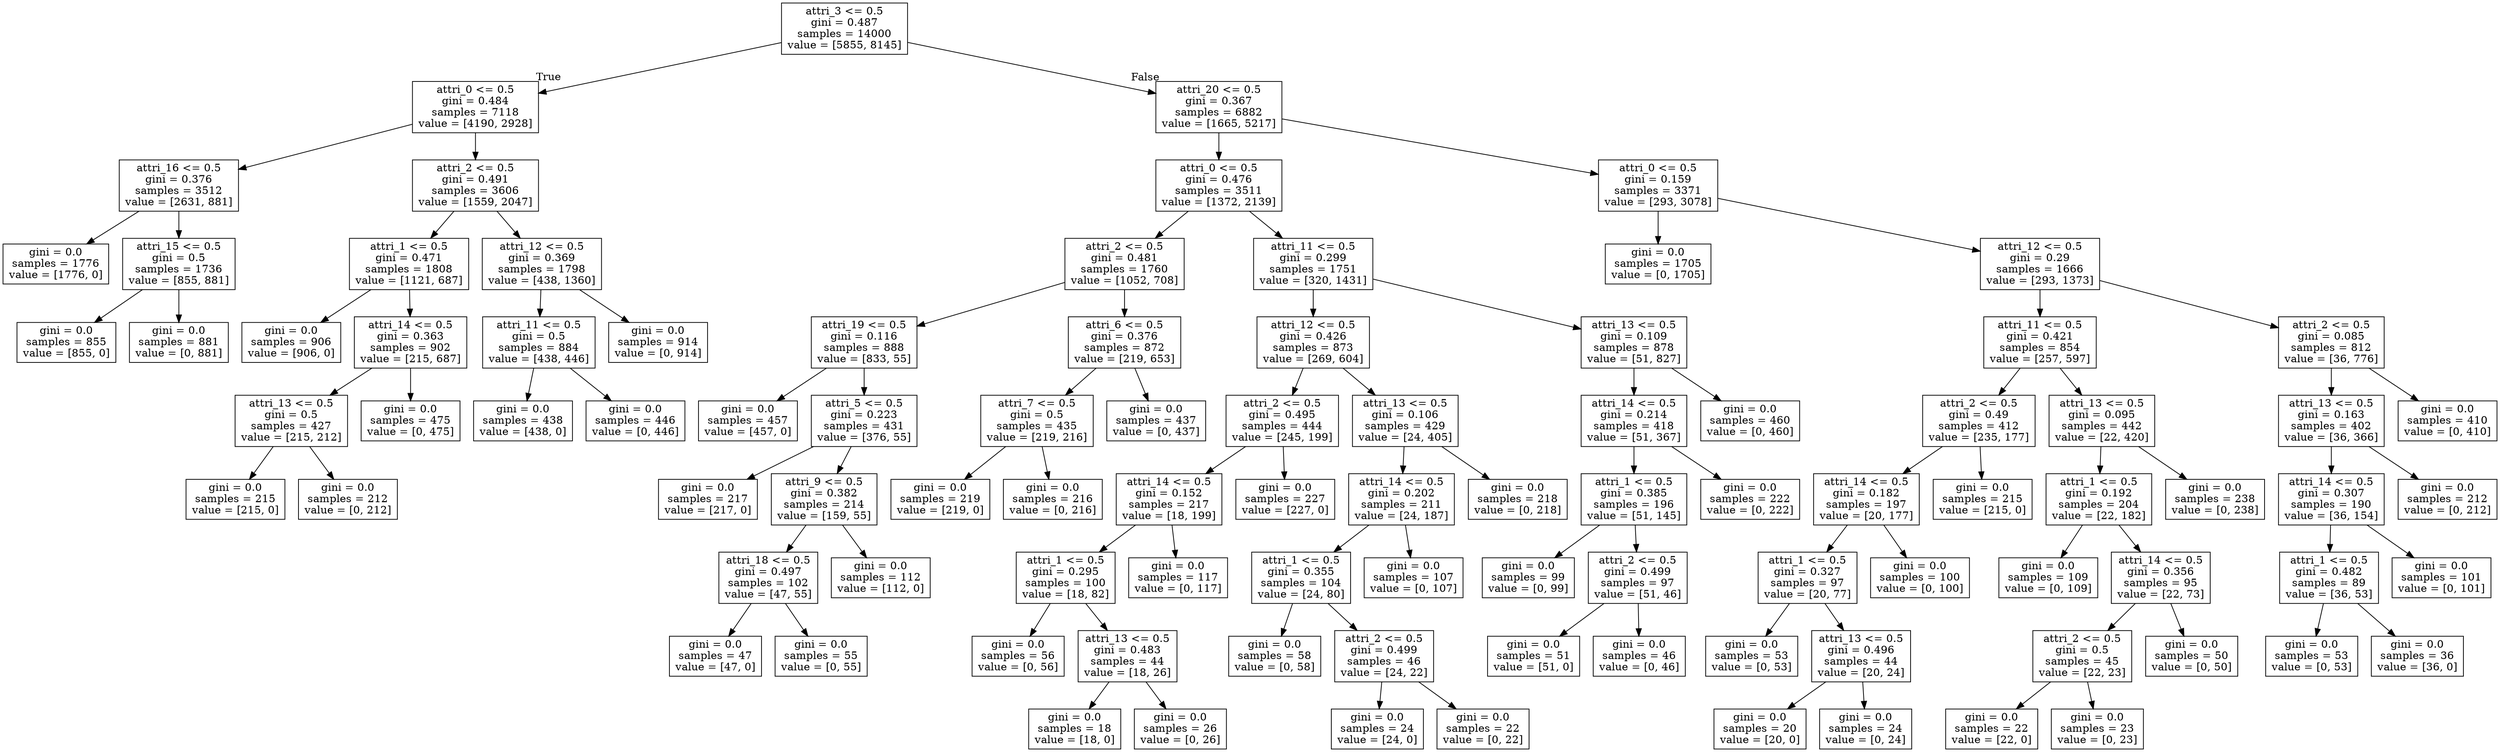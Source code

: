 digraph Tree {
node [shape=box] ;
0 [label="attri_3 <= 0.5\ngini = 0.487\nsamples = 14000\nvalue = [5855, 8145]"] ;
1 [label="attri_0 <= 0.5\ngini = 0.484\nsamples = 7118\nvalue = [4190, 2928]"] ;
0 -> 1 [labeldistance=2.5, labelangle=45, headlabel="True"] ;
2 [label="attri_16 <= 0.5\ngini = 0.376\nsamples = 3512\nvalue = [2631, 881]"] ;
1 -> 2 ;
3 [label="gini = 0.0\nsamples = 1776\nvalue = [1776, 0]"] ;
2 -> 3 ;
4 [label="attri_15 <= 0.5\ngini = 0.5\nsamples = 1736\nvalue = [855, 881]"] ;
2 -> 4 ;
5 [label="gini = 0.0\nsamples = 855\nvalue = [855, 0]"] ;
4 -> 5 ;
6 [label="gini = 0.0\nsamples = 881\nvalue = [0, 881]"] ;
4 -> 6 ;
7 [label="attri_2 <= 0.5\ngini = 0.491\nsamples = 3606\nvalue = [1559, 2047]"] ;
1 -> 7 ;
8 [label="attri_1 <= 0.5\ngini = 0.471\nsamples = 1808\nvalue = [1121, 687]"] ;
7 -> 8 ;
9 [label="gini = 0.0\nsamples = 906\nvalue = [906, 0]"] ;
8 -> 9 ;
10 [label="attri_14 <= 0.5\ngini = 0.363\nsamples = 902\nvalue = [215, 687]"] ;
8 -> 10 ;
11 [label="attri_13 <= 0.5\ngini = 0.5\nsamples = 427\nvalue = [215, 212]"] ;
10 -> 11 ;
12 [label="gini = 0.0\nsamples = 215\nvalue = [215, 0]"] ;
11 -> 12 ;
13 [label="gini = 0.0\nsamples = 212\nvalue = [0, 212]"] ;
11 -> 13 ;
14 [label="gini = 0.0\nsamples = 475\nvalue = [0, 475]"] ;
10 -> 14 ;
15 [label="attri_12 <= 0.5\ngini = 0.369\nsamples = 1798\nvalue = [438, 1360]"] ;
7 -> 15 ;
16 [label="attri_11 <= 0.5\ngini = 0.5\nsamples = 884\nvalue = [438, 446]"] ;
15 -> 16 ;
17 [label="gini = 0.0\nsamples = 438\nvalue = [438, 0]"] ;
16 -> 17 ;
18 [label="gini = 0.0\nsamples = 446\nvalue = [0, 446]"] ;
16 -> 18 ;
19 [label="gini = 0.0\nsamples = 914\nvalue = [0, 914]"] ;
15 -> 19 ;
20 [label="attri_20 <= 0.5\ngini = 0.367\nsamples = 6882\nvalue = [1665, 5217]"] ;
0 -> 20 [labeldistance=2.5, labelangle=-45, headlabel="False"] ;
21 [label="attri_0 <= 0.5\ngini = 0.476\nsamples = 3511\nvalue = [1372, 2139]"] ;
20 -> 21 ;
22 [label="attri_2 <= 0.5\ngini = 0.481\nsamples = 1760\nvalue = [1052, 708]"] ;
21 -> 22 ;
23 [label="attri_19 <= 0.5\ngini = 0.116\nsamples = 888\nvalue = [833, 55]"] ;
22 -> 23 ;
24 [label="gini = 0.0\nsamples = 457\nvalue = [457, 0]"] ;
23 -> 24 ;
25 [label="attri_5 <= 0.5\ngini = 0.223\nsamples = 431\nvalue = [376, 55]"] ;
23 -> 25 ;
26 [label="gini = 0.0\nsamples = 217\nvalue = [217, 0]"] ;
25 -> 26 ;
27 [label="attri_9 <= 0.5\ngini = 0.382\nsamples = 214\nvalue = [159, 55]"] ;
25 -> 27 ;
28 [label="attri_18 <= 0.5\ngini = 0.497\nsamples = 102\nvalue = [47, 55]"] ;
27 -> 28 ;
29 [label="gini = 0.0\nsamples = 47\nvalue = [47, 0]"] ;
28 -> 29 ;
30 [label="gini = 0.0\nsamples = 55\nvalue = [0, 55]"] ;
28 -> 30 ;
31 [label="gini = 0.0\nsamples = 112\nvalue = [112, 0]"] ;
27 -> 31 ;
32 [label="attri_6 <= 0.5\ngini = 0.376\nsamples = 872\nvalue = [219, 653]"] ;
22 -> 32 ;
33 [label="attri_7 <= 0.5\ngini = 0.5\nsamples = 435\nvalue = [219, 216]"] ;
32 -> 33 ;
34 [label="gini = 0.0\nsamples = 219\nvalue = [219, 0]"] ;
33 -> 34 ;
35 [label="gini = 0.0\nsamples = 216\nvalue = [0, 216]"] ;
33 -> 35 ;
36 [label="gini = 0.0\nsamples = 437\nvalue = [0, 437]"] ;
32 -> 36 ;
37 [label="attri_11 <= 0.5\ngini = 0.299\nsamples = 1751\nvalue = [320, 1431]"] ;
21 -> 37 ;
38 [label="attri_12 <= 0.5\ngini = 0.426\nsamples = 873\nvalue = [269, 604]"] ;
37 -> 38 ;
39 [label="attri_2 <= 0.5\ngini = 0.495\nsamples = 444\nvalue = [245, 199]"] ;
38 -> 39 ;
40 [label="attri_14 <= 0.5\ngini = 0.152\nsamples = 217\nvalue = [18, 199]"] ;
39 -> 40 ;
41 [label="attri_1 <= 0.5\ngini = 0.295\nsamples = 100\nvalue = [18, 82]"] ;
40 -> 41 ;
42 [label="gini = 0.0\nsamples = 56\nvalue = [0, 56]"] ;
41 -> 42 ;
43 [label="attri_13 <= 0.5\ngini = 0.483\nsamples = 44\nvalue = [18, 26]"] ;
41 -> 43 ;
44 [label="gini = 0.0\nsamples = 18\nvalue = [18, 0]"] ;
43 -> 44 ;
45 [label="gini = 0.0\nsamples = 26\nvalue = [0, 26]"] ;
43 -> 45 ;
46 [label="gini = 0.0\nsamples = 117\nvalue = [0, 117]"] ;
40 -> 46 ;
47 [label="gini = 0.0\nsamples = 227\nvalue = [227, 0]"] ;
39 -> 47 ;
48 [label="attri_13 <= 0.5\ngini = 0.106\nsamples = 429\nvalue = [24, 405]"] ;
38 -> 48 ;
49 [label="attri_14 <= 0.5\ngini = 0.202\nsamples = 211\nvalue = [24, 187]"] ;
48 -> 49 ;
50 [label="attri_1 <= 0.5\ngini = 0.355\nsamples = 104\nvalue = [24, 80]"] ;
49 -> 50 ;
51 [label="gini = 0.0\nsamples = 58\nvalue = [0, 58]"] ;
50 -> 51 ;
52 [label="attri_2 <= 0.5\ngini = 0.499\nsamples = 46\nvalue = [24, 22]"] ;
50 -> 52 ;
53 [label="gini = 0.0\nsamples = 24\nvalue = [24, 0]"] ;
52 -> 53 ;
54 [label="gini = 0.0\nsamples = 22\nvalue = [0, 22]"] ;
52 -> 54 ;
55 [label="gini = 0.0\nsamples = 107\nvalue = [0, 107]"] ;
49 -> 55 ;
56 [label="gini = 0.0\nsamples = 218\nvalue = [0, 218]"] ;
48 -> 56 ;
57 [label="attri_13 <= 0.5\ngini = 0.109\nsamples = 878\nvalue = [51, 827]"] ;
37 -> 57 ;
58 [label="attri_14 <= 0.5\ngini = 0.214\nsamples = 418\nvalue = [51, 367]"] ;
57 -> 58 ;
59 [label="attri_1 <= 0.5\ngini = 0.385\nsamples = 196\nvalue = [51, 145]"] ;
58 -> 59 ;
60 [label="gini = 0.0\nsamples = 99\nvalue = [0, 99]"] ;
59 -> 60 ;
61 [label="attri_2 <= 0.5\ngini = 0.499\nsamples = 97\nvalue = [51, 46]"] ;
59 -> 61 ;
62 [label="gini = 0.0\nsamples = 51\nvalue = [51, 0]"] ;
61 -> 62 ;
63 [label="gini = 0.0\nsamples = 46\nvalue = [0, 46]"] ;
61 -> 63 ;
64 [label="gini = 0.0\nsamples = 222\nvalue = [0, 222]"] ;
58 -> 64 ;
65 [label="gini = 0.0\nsamples = 460\nvalue = [0, 460]"] ;
57 -> 65 ;
66 [label="attri_0 <= 0.5\ngini = 0.159\nsamples = 3371\nvalue = [293, 3078]"] ;
20 -> 66 ;
67 [label="gini = 0.0\nsamples = 1705\nvalue = [0, 1705]"] ;
66 -> 67 ;
68 [label="attri_12 <= 0.5\ngini = 0.29\nsamples = 1666\nvalue = [293, 1373]"] ;
66 -> 68 ;
69 [label="attri_11 <= 0.5\ngini = 0.421\nsamples = 854\nvalue = [257, 597]"] ;
68 -> 69 ;
70 [label="attri_2 <= 0.5\ngini = 0.49\nsamples = 412\nvalue = [235, 177]"] ;
69 -> 70 ;
71 [label="attri_14 <= 0.5\ngini = 0.182\nsamples = 197\nvalue = [20, 177]"] ;
70 -> 71 ;
72 [label="attri_1 <= 0.5\ngini = 0.327\nsamples = 97\nvalue = [20, 77]"] ;
71 -> 72 ;
73 [label="gini = 0.0\nsamples = 53\nvalue = [0, 53]"] ;
72 -> 73 ;
74 [label="attri_13 <= 0.5\ngini = 0.496\nsamples = 44\nvalue = [20, 24]"] ;
72 -> 74 ;
75 [label="gini = 0.0\nsamples = 20\nvalue = [20, 0]"] ;
74 -> 75 ;
76 [label="gini = 0.0\nsamples = 24\nvalue = [0, 24]"] ;
74 -> 76 ;
77 [label="gini = 0.0\nsamples = 100\nvalue = [0, 100]"] ;
71 -> 77 ;
78 [label="gini = 0.0\nsamples = 215\nvalue = [215, 0]"] ;
70 -> 78 ;
79 [label="attri_13 <= 0.5\ngini = 0.095\nsamples = 442\nvalue = [22, 420]"] ;
69 -> 79 ;
80 [label="attri_1 <= 0.5\ngini = 0.192\nsamples = 204\nvalue = [22, 182]"] ;
79 -> 80 ;
81 [label="gini = 0.0\nsamples = 109\nvalue = [0, 109]"] ;
80 -> 81 ;
82 [label="attri_14 <= 0.5\ngini = 0.356\nsamples = 95\nvalue = [22, 73]"] ;
80 -> 82 ;
83 [label="attri_2 <= 0.5\ngini = 0.5\nsamples = 45\nvalue = [22, 23]"] ;
82 -> 83 ;
84 [label="gini = 0.0\nsamples = 22\nvalue = [22, 0]"] ;
83 -> 84 ;
85 [label="gini = 0.0\nsamples = 23\nvalue = [0, 23]"] ;
83 -> 85 ;
86 [label="gini = 0.0\nsamples = 50\nvalue = [0, 50]"] ;
82 -> 86 ;
87 [label="gini = 0.0\nsamples = 238\nvalue = [0, 238]"] ;
79 -> 87 ;
88 [label="attri_2 <= 0.5\ngini = 0.085\nsamples = 812\nvalue = [36, 776]"] ;
68 -> 88 ;
89 [label="attri_13 <= 0.5\ngini = 0.163\nsamples = 402\nvalue = [36, 366]"] ;
88 -> 89 ;
90 [label="attri_14 <= 0.5\ngini = 0.307\nsamples = 190\nvalue = [36, 154]"] ;
89 -> 90 ;
91 [label="attri_1 <= 0.5\ngini = 0.482\nsamples = 89\nvalue = [36, 53]"] ;
90 -> 91 ;
92 [label="gini = 0.0\nsamples = 53\nvalue = [0, 53]"] ;
91 -> 92 ;
93 [label="gini = 0.0\nsamples = 36\nvalue = [36, 0]"] ;
91 -> 93 ;
94 [label="gini = 0.0\nsamples = 101\nvalue = [0, 101]"] ;
90 -> 94 ;
95 [label="gini = 0.0\nsamples = 212\nvalue = [0, 212]"] ;
89 -> 95 ;
96 [label="gini = 0.0\nsamples = 410\nvalue = [0, 410]"] ;
88 -> 96 ;
}